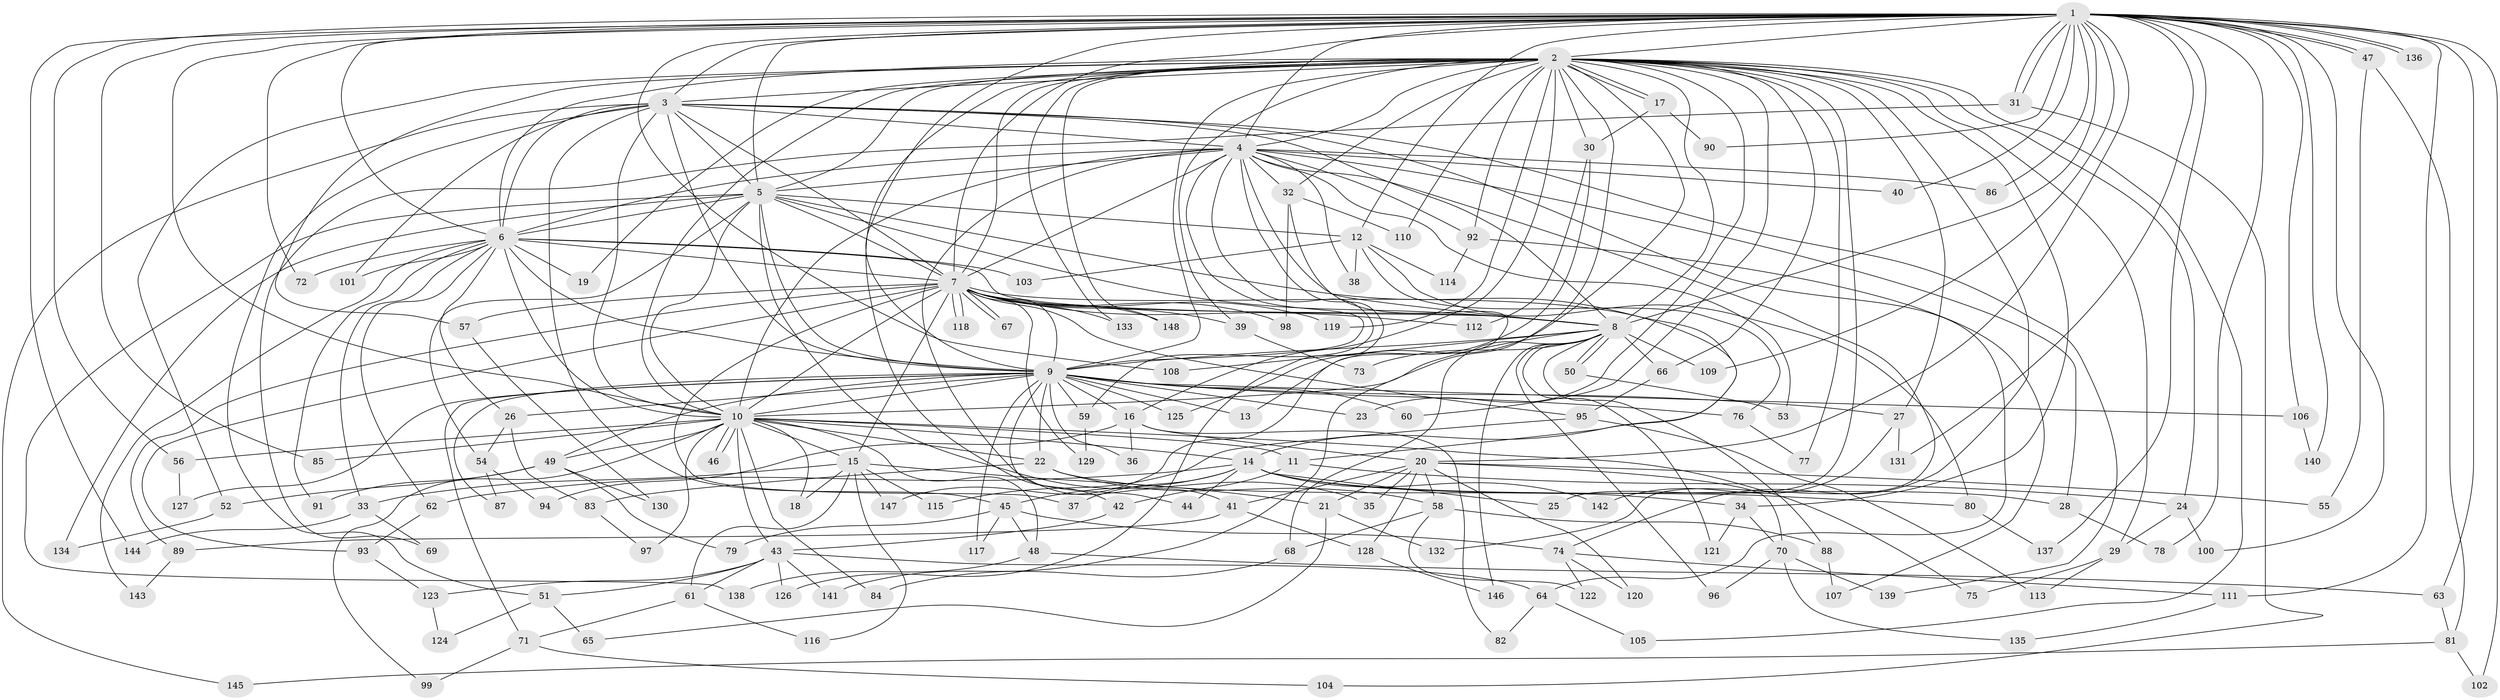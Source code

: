 // coarse degree distribution, {11: 0.01694915254237288, 16: 0.01694915254237288, 25: 0.01694915254237288, 2: 0.5254237288135594, 1: 0.13559322033898305, 3: 0.1016949152542373, 5: 0.05084745762711865, 8: 0.01694915254237288, 18: 0.01694915254237288, 4: 0.05084745762711865, 10: 0.01694915254237288, 13: 0.01694915254237288, 24: 0.01694915254237288}
// Generated by graph-tools (version 1.1) at 2025/49/03/04/25 21:49:51]
// undirected, 148 vertices, 321 edges
graph export_dot {
graph [start="1"]
  node [color=gray90,style=filled];
  1;
  2;
  3;
  4;
  5;
  6;
  7;
  8;
  9;
  10;
  11;
  12;
  13;
  14;
  15;
  16;
  17;
  18;
  19;
  20;
  21;
  22;
  23;
  24;
  25;
  26;
  27;
  28;
  29;
  30;
  31;
  32;
  33;
  34;
  35;
  36;
  37;
  38;
  39;
  40;
  41;
  42;
  43;
  44;
  45;
  46;
  47;
  48;
  49;
  50;
  51;
  52;
  53;
  54;
  55;
  56;
  57;
  58;
  59;
  60;
  61;
  62;
  63;
  64;
  65;
  66;
  67;
  68;
  69;
  70;
  71;
  72;
  73;
  74;
  75;
  76;
  77;
  78;
  79;
  80;
  81;
  82;
  83;
  84;
  85;
  86;
  87;
  88;
  89;
  90;
  91;
  92;
  93;
  94;
  95;
  96;
  97;
  98;
  99;
  100;
  101;
  102;
  103;
  104;
  105;
  106;
  107;
  108;
  109;
  110;
  111;
  112;
  113;
  114;
  115;
  116;
  117;
  118;
  119;
  120;
  121;
  122;
  123;
  124;
  125;
  126;
  127;
  128;
  129;
  130;
  131;
  132;
  133;
  134;
  135;
  136;
  137;
  138;
  139;
  140;
  141;
  142;
  143;
  144;
  145;
  146;
  147;
  148;
  1 -- 2;
  1 -- 3;
  1 -- 4;
  1 -- 5;
  1 -- 6;
  1 -- 7;
  1 -- 8;
  1 -- 9;
  1 -- 10;
  1 -- 12;
  1 -- 20;
  1 -- 31;
  1 -- 31;
  1 -- 40;
  1 -- 47;
  1 -- 47;
  1 -- 56;
  1 -- 63;
  1 -- 72;
  1 -- 78;
  1 -- 85;
  1 -- 86;
  1 -- 90;
  1 -- 100;
  1 -- 102;
  1 -- 106;
  1 -- 108;
  1 -- 109;
  1 -- 111;
  1 -- 131;
  1 -- 136;
  1 -- 136;
  1 -- 137;
  1 -- 140;
  1 -- 144;
  2 -- 3;
  2 -- 4;
  2 -- 5;
  2 -- 6;
  2 -- 7;
  2 -- 8;
  2 -- 9;
  2 -- 10;
  2 -- 13;
  2 -- 16;
  2 -- 17;
  2 -- 17;
  2 -- 19;
  2 -- 23;
  2 -- 24;
  2 -- 25;
  2 -- 27;
  2 -- 29;
  2 -- 30;
  2 -- 32;
  2 -- 34;
  2 -- 39;
  2 -- 42;
  2 -- 52;
  2 -- 57;
  2 -- 60;
  2 -- 66;
  2 -- 74;
  2 -- 77;
  2 -- 92;
  2 -- 105;
  2 -- 110;
  2 -- 119;
  2 -- 133;
  2 -- 141;
  2 -- 148;
  3 -- 4;
  3 -- 5;
  3 -- 6;
  3 -- 7;
  3 -- 8;
  3 -- 9;
  3 -- 10;
  3 -- 45;
  3 -- 51;
  3 -- 64;
  3 -- 101;
  3 -- 139;
  3 -- 145;
  4 -- 5;
  4 -- 6;
  4 -- 7;
  4 -- 8;
  4 -- 9;
  4 -- 10;
  4 -- 28;
  4 -- 32;
  4 -- 38;
  4 -- 40;
  4 -- 41;
  4 -- 53;
  4 -- 59;
  4 -- 86;
  4 -- 92;
  4 -- 126;
  4 -- 132;
  5 -- 6;
  5 -- 7;
  5 -- 8;
  5 -- 9;
  5 -- 10;
  5 -- 12;
  5 -- 14;
  5 -- 35;
  5 -- 54;
  5 -- 134;
  5 -- 138;
  6 -- 7;
  6 -- 8;
  6 -- 9;
  6 -- 10;
  6 -- 19;
  6 -- 26;
  6 -- 33;
  6 -- 62;
  6 -- 72;
  6 -- 91;
  6 -- 101;
  6 -- 103;
  6 -- 143;
  7 -- 8;
  7 -- 9;
  7 -- 10;
  7 -- 11;
  7 -- 15;
  7 -- 37;
  7 -- 39;
  7 -- 57;
  7 -- 67;
  7 -- 67;
  7 -- 89;
  7 -- 93;
  7 -- 95;
  7 -- 98;
  7 -- 112;
  7 -- 118;
  7 -- 118;
  7 -- 119;
  7 -- 129;
  7 -- 133;
  7 -- 148;
  8 -- 9;
  8 -- 10;
  8 -- 50;
  8 -- 50;
  8 -- 66;
  8 -- 68;
  8 -- 73;
  8 -- 88;
  8 -- 96;
  8 -- 108;
  8 -- 109;
  8 -- 121;
  8 -- 146;
  9 -- 10;
  9 -- 13;
  9 -- 16;
  9 -- 22;
  9 -- 23;
  9 -- 26;
  9 -- 27;
  9 -- 36;
  9 -- 44;
  9 -- 49;
  9 -- 59;
  9 -- 60;
  9 -- 71;
  9 -- 76;
  9 -- 87;
  9 -- 106;
  9 -- 117;
  9 -- 125;
  9 -- 127;
  10 -- 11;
  10 -- 14;
  10 -- 15;
  10 -- 18;
  10 -- 22;
  10 -- 43;
  10 -- 46;
  10 -- 46;
  10 -- 48;
  10 -- 49;
  10 -- 56;
  10 -- 75;
  10 -- 84;
  10 -- 85;
  10 -- 97;
  10 -- 99;
  11 -- 24;
  11 -- 42;
  12 -- 38;
  12 -- 76;
  12 -- 80;
  12 -- 103;
  12 -- 114;
  14 -- 25;
  14 -- 28;
  14 -- 37;
  14 -- 44;
  14 -- 45;
  14 -- 62;
  14 -- 80;
  14 -- 142;
  15 -- 18;
  15 -- 21;
  15 -- 33;
  15 -- 61;
  15 -- 115;
  15 -- 116;
  15 -- 147;
  16 -- 20;
  16 -- 36;
  16 -- 82;
  16 -- 94;
  17 -- 30;
  17 -- 90;
  20 -- 21;
  20 -- 35;
  20 -- 41;
  20 -- 55;
  20 -- 58;
  20 -- 70;
  20 -- 120;
  20 -- 128;
  21 -- 65;
  21 -- 132;
  22 -- 34;
  22 -- 58;
  22 -- 83;
  24 -- 29;
  24 -- 100;
  26 -- 54;
  26 -- 83;
  27 -- 131;
  27 -- 142;
  28 -- 78;
  29 -- 75;
  29 -- 113;
  30 -- 112;
  30 -- 125;
  31 -- 69;
  31 -- 104;
  32 -- 98;
  32 -- 110;
  32 -- 147;
  33 -- 69;
  33 -- 144;
  34 -- 70;
  34 -- 121;
  39 -- 73;
  41 -- 89;
  41 -- 128;
  42 -- 43;
  43 -- 51;
  43 -- 61;
  43 -- 64;
  43 -- 123;
  43 -- 126;
  43 -- 141;
  45 -- 48;
  45 -- 74;
  45 -- 79;
  45 -- 117;
  47 -- 55;
  47 -- 81;
  48 -- 63;
  48 -- 138;
  49 -- 52;
  49 -- 79;
  49 -- 91;
  49 -- 130;
  50 -- 53;
  51 -- 65;
  51 -- 124;
  52 -- 134;
  54 -- 87;
  54 -- 94;
  56 -- 127;
  57 -- 130;
  58 -- 68;
  58 -- 88;
  58 -- 122;
  59 -- 129;
  61 -- 71;
  61 -- 116;
  62 -- 93;
  63 -- 81;
  64 -- 82;
  64 -- 105;
  66 -- 95;
  68 -- 84;
  70 -- 96;
  70 -- 135;
  70 -- 139;
  71 -- 99;
  71 -- 104;
  74 -- 111;
  74 -- 120;
  74 -- 122;
  76 -- 77;
  80 -- 137;
  81 -- 102;
  81 -- 145;
  83 -- 97;
  88 -- 107;
  89 -- 143;
  92 -- 107;
  92 -- 114;
  93 -- 123;
  95 -- 113;
  95 -- 115;
  106 -- 140;
  111 -- 135;
  123 -- 124;
  128 -- 146;
}
